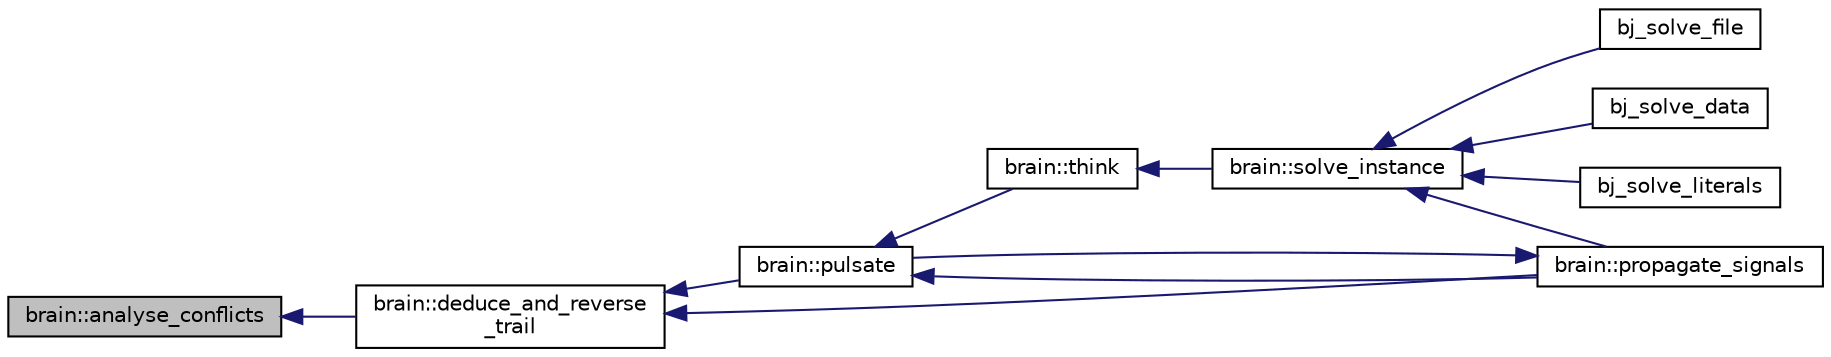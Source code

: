 digraph "brain::analyse_conflicts"
{
 // INTERACTIVE_SVG=YES
  edge [fontname="Helvetica",fontsize="10",labelfontname="Helvetica",labelfontsize="10"];
  node [fontname="Helvetica",fontsize="10",shape=record];
  rankdir="LR";
  Node1 [label="brain::analyse_conflicts",height=0.2,width=0.4,color="black", fillcolor="grey75", style="filled", fontcolor="black"];
  Node1 -> Node2 [dir="back",color="midnightblue",fontsize="10",style="solid"];
  Node2 [label="brain::deduce_and_reverse\l_trail",height=0.2,width=0.4,color="black", fillcolor="white", style="filled",URL="$d7/d79/classbrain.html#a8d880c7f0e91a5dbb2cedaefdb704153",tooltip="Does all analysis and one backtrack. "];
  Node2 -> Node3 [dir="back",color="midnightblue",fontsize="10",style="solid"];
  Node3 [label="brain::pulsate",height=0.2,width=0.4,color="black", fillcolor="white", style="filled",URL="$d7/d79/classbrain.html#a9728a44b4e7b71ddb4a47bb25af05612",tooltip="This is the basic step function while solving an instance. It does one full backtrack. "];
  Node3 -> Node4 [dir="back",color="midnightblue",fontsize="10",style="solid"];
  Node4 [label="brain::think",height=0.2,width=0.4,color="black", fillcolor="white", style="filled",URL="$d7/d79/classbrain.html#a8524441f8b863aec8fe2cc9c3ad2d21a",tooltip="This is the main processing function to solve an instance. It get called by solve_instance. "];
  Node4 -> Node5 [dir="back",color="midnightblue",fontsize="10",style="solid"];
  Node5 [label="brain::solve_instance",height=0.2,width=0.4,color="black", fillcolor="white", style="filled",URL="$d7/d79/classbrain.html#a2daa8c1c03eea62a51a359470bb64cc7",tooltip="This is the starting point to solve any instance. It is the main function of the implementation. "];
  Node5 -> Node6 [dir="back",color="midnightblue",fontsize="10",style="solid"];
  Node6 [label="bj_solve_file",height=0.2,width=0.4,color="black", fillcolor="white", style="filled",URL="$dc/d3c/ben__jose_8h.html#a65eb23939cc4ae39654dbd93343580c8"];
  Node5 -> Node7 [dir="back",color="midnightblue",fontsize="10",style="solid"];
  Node7 [label="bj_solve_data",height=0.2,width=0.4,color="black", fillcolor="white", style="filled",URL="$dc/d3c/ben__jose_8h.html#a45eef575a2ca6c6b90e0a1d998f1eb7d"];
  Node5 -> Node8 [dir="back",color="midnightblue",fontsize="10",style="solid"];
  Node8 [label="bj_solve_literals",height=0.2,width=0.4,color="black", fillcolor="white", style="filled",URL="$dc/d3c/ben__jose_8h.html#a2818f32df95b8d462f49a201ce371142"];
  Node5 -> Node9 [dir="back",color="midnightblue",fontsize="10",style="solid"];
  Node9 [label="brain::propagate_signals",height=0.2,width=0.4,color="black", fillcolor="white", style="filled",URL="$d7/d79/classbrain.html#a28eeaf513dd81fcb3dcb21fb37f58ccb",tooltip="This is function does BCP and most of the maintaining of the neuromap s (candidates) to be written an..."];
  Node9 -> Node3 [dir="back",color="midnightblue",fontsize="10",style="solid"];
  Node3 -> Node9 [dir="back",color="midnightblue",fontsize="10",style="solid"];
  Node2 -> Node9 [dir="back",color="midnightblue",fontsize="10",style="solid"];
}
